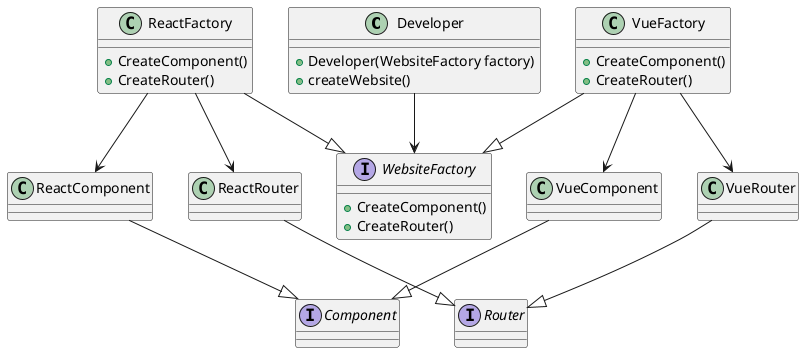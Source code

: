 @startuml abstract-factory

class Developer {
  + Developer(WebsiteFactory factory)
  + createWebsite()
}

interface WebsiteFactory {
  + CreateComponent()
  + CreateRouter()
}

class ReactFactory {
  + CreateComponent()
  + CreateRouter()
}

class VueFactory {
  + CreateComponent()
  + CreateRouter()
}

interface Router

class ReactRouter
class VueRouter

interface Component

class ReactComponent
class VueComponent

Developer --> WebsiteFactory

ReactFactory --|> WebsiteFactory
VueFactory --|> WebsiteFactory

ReactRouter --|> Router
VueRouter --|> Router

ReactComponent --|> Component
VueComponent --|> Component

ReactFactory --> ReactComponent
ReactFactory --> ReactRouter

VueFactory --> VueComponent
VueFactory --> VueRouter

@enduml